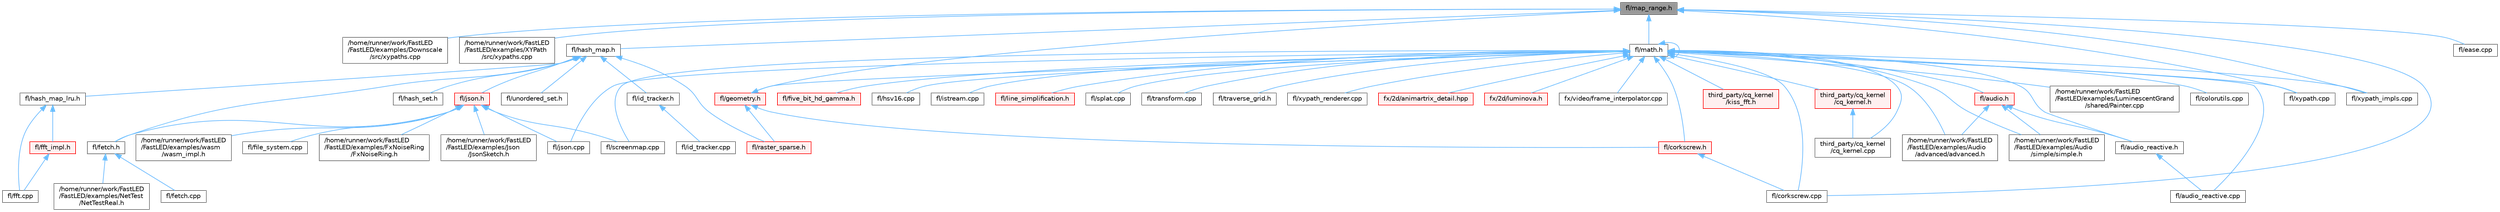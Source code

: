 digraph "fl/map_range.h"
{
 // INTERACTIVE_SVG=YES
 // LATEX_PDF_SIZE
  bgcolor="transparent";
  edge [fontname=Helvetica,fontsize=10,labelfontname=Helvetica,labelfontsize=10];
  node [fontname=Helvetica,fontsize=10,shape=box,height=0.2,width=0.4];
  Node1 [id="Node000001",label="fl/map_range.h",height=0.2,width=0.4,color="gray40", fillcolor="grey60", style="filled", fontcolor="black",tooltip=" "];
  Node1 -> Node2 [id="edge1_Node000001_Node000002",dir="back",color="steelblue1",style="solid",tooltip=" "];
  Node2 [id="Node000002",label="/home/runner/work/FastLED\l/FastLED/examples/Downscale\l/src/xypaths.cpp",height=0.2,width=0.4,color="grey40", fillcolor="white", style="filled",URL="$dd/d96/_downscale_2src_2xypaths_8cpp.html",tooltip=" "];
  Node1 -> Node3 [id="edge2_Node000001_Node000003",dir="back",color="steelblue1",style="solid",tooltip=" "];
  Node3 [id="Node000003",label="/home/runner/work/FastLED\l/FastLED/examples/XYPath\l/src/xypaths.cpp",height=0.2,width=0.4,color="grey40", fillcolor="white", style="filled",URL="$d8/d55/_x_y_path_2src_2xypaths_8cpp.html",tooltip=" "];
  Node1 -> Node4 [id="edge3_Node000001_Node000004",dir="back",color="steelblue1",style="solid",tooltip=" "];
  Node4 [id="Node000004",label="fl/corkscrew.cpp",height=0.2,width=0.4,color="grey40", fillcolor="white", style="filled",URL="$d3/d9b/corkscrew_8cpp.html",tooltip=" "];
  Node1 -> Node5 [id="edge4_Node000001_Node000005",dir="back",color="steelblue1",style="solid",tooltip=" "];
  Node5 [id="Node000005",label="fl/ease.cpp",height=0.2,width=0.4,color="grey40", fillcolor="white", style="filled",URL="$d4/d85/ease_8cpp.html",tooltip=" "];
  Node1 -> Node6 [id="edge5_Node000001_Node000006",dir="back",color="steelblue1",style="solid",tooltip=" "];
  Node6 [id="Node000006",label="fl/hash_map.h",height=0.2,width=0.4,color="grey40", fillcolor="white", style="filled",URL="$d6/d13/hash__map_8h.html",tooltip=" "];
  Node6 -> Node7 [id="edge6_Node000006_Node000007",dir="back",color="steelblue1",style="solid",tooltip=" "];
  Node7 [id="Node000007",label="fl/fetch.h",height=0.2,width=0.4,color="grey40", fillcolor="white", style="filled",URL="$d6/d6a/fetch_8h.html",tooltip="Unified HTTP fetch API for FastLED (cross-platform)"];
  Node7 -> Node8 [id="edge7_Node000007_Node000008",dir="back",color="steelblue1",style="solid",tooltip=" "];
  Node8 [id="Node000008",label="/home/runner/work/FastLED\l/FastLED/examples/NetTest\l/NetTestReal.h",height=0.2,width=0.4,color="grey40", fillcolor="white", style="filled",URL="$d5/dec/_net_test_real_8h.html",tooltip=" "];
  Node7 -> Node9 [id="edge8_Node000007_Node000009",dir="back",color="steelblue1",style="solid",tooltip=" "];
  Node9 [id="Node000009",label="fl/fetch.cpp",height=0.2,width=0.4,color="grey40", fillcolor="white", style="filled",URL="$d9/ddd/fetch_8cpp.html",tooltip=" "];
  Node6 -> Node10 [id="edge9_Node000006_Node000010",dir="back",color="steelblue1",style="solid",tooltip=" "];
  Node10 [id="Node000010",label="fl/hash_map_lru.h",height=0.2,width=0.4,color="grey40", fillcolor="white", style="filled",URL="$dd/d0c/hash__map__lru_8h.html",tooltip=" "];
  Node10 -> Node11 [id="edge10_Node000010_Node000011",dir="back",color="steelblue1",style="solid",tooltip=" "];
  Node11 [id="Node000011",label="fl/fft.cpp",height=0.2,width=0.4,color="grey40", fillcolor="white", style="filled",URL="$db/d03/fft_8cpp.html",tooltip=" "];
  Node10 -> Node12 [id="edge11_Node000010_Node000012",dir="back",color="steelblue1",style="solid",tooltip=" "];
  Node12 [id="Node000012",label="fl/fft_impl.h",height=0.2,width=0.4,color="red", fillcolor="#FFF0F0", style="filled",URL="$df/d73/fft__impl_8h.html",tooltip=" "];
  Node12 -> Node11 [id="edge12_Node000012_Node000011",dir="back",color="steelblue1",style="solid",tooltip=" "];
  Node6 -> Node14 [id="edge13_Node000006_Node000014",dir="back",color="steelblue1",style="solid",tooltip=" "];
  Node14 [id="Node000014",label="fl/hash_set.h",height=0.2,width=0.4,color="grey40", fillcolor="white", style="filled",URL="$dc/de3/hash__set_8h.html",tooltip=" "];
  Node6 -> Node15 [id="edge14_Node000006_Node000015",dir="back",color="steelblue1",style="solid",tooltip=" "];
  Node15 [id="Node000015",label="fl/id_tracker.h",height=0.2,width=0.4,color="grey40", fillcolor="white", style="filled",URL="$df/d0a/id__tracker_8h.html",tooltip=" "];
  Node15 -> Node16 [id="edge15_Node000015_Node000016",dir="back",color="steelblue1",style="solid",tooltip=" "];
  Node16 [id="Node000016",label="fl/id_tracker.cpp",height=0.2,width=0.4,color="grey40", fillcolor="white", style="filled",URL="$df/de6/id__tracker_8cpp.html",tooltip=" "];
  Node6 -> Node17 [id="edge16_Node000006_Node000017",dir="back",color="steelblue1",style="solid",tooltip=" "];
  Node17 [id="Node000017",label="fl/json.h",height=0.2,width=0.4,color="red", fillcolor="#FFF0F0", style="filled",URL="$d7/d91/fl_2json_8h.html",tooltip="FastLED's Elegant JSON Library: fl::Json"];
  Node17 -> Node18 [id="edge17_Node000017_Node000018",dir="back",color="steelblue1",style="solid",tooltip=" "];
  Node18 [id="Node000018",label="/home/runner/work/FastLED\l/FastLED/examples/FxNoiseRing\l/FxNoiseRing.h",height=0.2,width=0.4,color="grey40", fillcolor="white", style="filled",URL="$d5/d77/_fx_noise_ring_8h.html",tooltip=" "];
  Node17 -> Node19 [id="edge18_Node000017_Node000019",dir="back",color="steelblue1",style="solid",tooltip=" "];
  Node19 [id="Node000019",label="/home/runner/work/FastLED\l/FastLED/examples/Json\l/JsonSketch.h",height=0.2,width=0.4,color="grey40", fillcolor="white", style="filled",URL="$d0/dd3/_json_sketch_8h.html",tooltip=" "];
  Node17 -> Node20 [id="edge19_Node000017_Node000020",dir="back",color="steelblue1",style="solid",tooltip=" "];
  Node20 [id="Node000020",label="/home/runner/work/FastLED\l/FastLED/examples/wasm\l/wasm_impl.h",height=0.2,width=0.4,color="grey40", fillcolor="white", style="filled",URL="$da/d40/wasm__impl_8h.html",tooltip=" "];
  Node17 -> Node7 [id="edge20_Node000017_Node000007",dir="back",color="steelblue1",style="solid",tooltip=" "];
  Node17 -> Node21 [id="edge21_Node000017_Node000021",dir="back",color="steelblue1",style="solid",tooltip=" "];
  Node21 [id="Node000021",label="fl/file_system.cpp",height=0.2,width=0.4,color="grey40", fillcolor="white", style="filled",URL="$d4/d37/file__system_8cpp.html",tooltip=" "];
  Node17 -> Node22 [id="edge22_Node000017_Node000022",dir="back",color="steelblue1",style="solid",tooltip=" "];
  Node22 [id="Node000022",label="fl/json.cpp",height=0.2,width=0.4,color="grey40", fillcolor="white", style="filled",URL="$dd/d55/json_8cpp.html",tooltip=" "];
  Node17 -> Node23 [id="edge23_Node000017_Node000023",dir="back",color="steelblue1",style="solid",tooltip=" "];
  Node23 [id="Node000023",label="fl/screenmap.cpp",height=0.2,width=0.4,color="grey40", fillcolor="white", style="filled",URL="$d9/d6f/screenmap_8cpp.html",tooltip=" "];
  Node6 -> Node197 [id="edge24_Node000006_Node000197",dir="back",color="steelblue1",style="solid",tooltip=" "];
  Node197 [id="Node000197",label="fl/raster_sparse.h",height=0.2,width=0.4,color="red", fillcolor="#FFF0F0", style="filled",URL="$d4/df9/raster__sparse_8h.html",tooltip=" "];
  Node6 -> Node203 [id="edge25_Node000006_Node000203",dir="back",color="steelblue1",style="solid",tooltip=" "];
  Node203 [id="Node000203",label="fl/unordered_set.h",height=0.2,width=0.4,color="grey40", fillcolor="white", style="filled",URL="$df/d26/unordered__set_8h.html",tooltip=" "];
  Node1 -> Node204 [id="edge26_Node000001_Node000204",dir="back",color="steelblue1",style="solid",tooltip=" "];
  Node204 [id="Node000204",label="fl/math.h",height=0.2,width=0.4,color="grey40", fillcolor="white", style="filled",URL="$df/db1/math_8h.html",tooltip=" "];
  Node204 -> Node49 [id="edge27_Node000204_Node000049",dir="back",color="steelblue1",style="solid",tooltip=" "];
  Node49 [id="Node000049",label="/home/runner/work/FastLED\l/FastLED/examples/Audio\l/advanced/advanced.h",height=0.2,width=0.4,color="grey40", fillcolor="white", style="filled",URL="$da/dc7/advanced_8h.html",tooltip=" "];
  Node204 -> Node50 [id="edge28_Node000204_Node000050",dir="back",color="steelblue1",style="solid",tooltip=" "];
  Node50 [id="Node000050",label="/home/runner/work/FastLED\l/FastLED/examples/Audio\l/simple/simple.h",height=0.2,width=0.4,color="grey40", fillcolor="white", style="filled",URL="$db/d49/_audio_2simple_2simple_8h.html",tooltip=" "];
  Node204 -> Node205 [id="edge29_Node000204_Node000205",dir="back",color="steelblue1",style="solid",tooltip=" "];
  Node205 [id="Node000205",label="/home/runner/work/FastLED\l/FastLED/examples/LuminescentGrand\l/shared/Painter.cpp",height=0.2,width=0.4,color="grey40", fillcolor="white", style="filled",URL="$db/d33/_painter_8cpp.html",tooltip=" "];
  Node204 -> Node206 [id="edge30_Node000204_Node000206",dir="back",color="steelblue1",style="solid",tooltip=" "];
  Node206 [id="Node000206",label="fl/audio.h",height=0.2,width=0.4,color="red", fillcolor="#FFF0F0", style="filled",URL="$da/d09/audio_8h.html",tooltip=" "];
  Node206 -> Node49 [id="edge31_Node000206_Node000049",dir="back",color="steelblue1",style="solid",tooltip=" "];
  Node206 -> Node50 [id="edge32_Node000206_Node000050",dir="back",color="steelblue1",style="solid",tooltip=" "];
  Node206 -> Node208 [id="edge33_Node000206_Node000208",dir="back",color="steelblue1",style="solid",tooltip=" "];
  Node208 [id="Node000208",label="fl/audio_reactive.h",height=0.2,width=0.4,color="grey40", fillcolor="white", style="filled",URL="$d1/d9a/audio__reactive_8h.html",tooltip=" "];
  Node208 -> Node209 [id="edge34_Node000208_Node000209",dir="back",color="steelblue1",style="solid",tooltip=" "];
  Node209 [id="Node000209",label="fl/audio_reactive.cpp",height=0.2,width=0.4,color="grey40", fillcolor="white", style="filled",URL="$d4/d14/audio__reactive_8cpp.html",tooltip=" "];
  Node204 -> Node209 [id="edge35_Node000204_Node000209",dir="back",color="steelblue1",style="solid",tooltip=" "];
  Node204 -> Node208 [id="edge36_Node000204_Node000208",dir="back",color="steelblue1",style="solid",tooltip=" "];
  Node204 -> Node139 [id="edge37_Node000204_Node000139",dir="back",color="steelblue1",style="solid",tooltip=" "];
  Node139 [id="Node000139",label="fl/colorutils.cpp",height=0.2,width=0.4,color="grey40", fillcolor="white", style="filled",URL="$da/d2d/colorutils_8cpp.html",tooltip="Misc utility functions for palettes, blending, and more."];
  Node204 -> Node4 [id="edge38_Node000204_Node000004",dir="back",color="steelblue1",style="solid",tooltip=" "];
  Node204 -> Node211 [id="edge39_Node000204_Node000211",dir="back",color="steelblue1",style="solid",tooltip=" "];
  Node211 [id="Node000211",label="fl/corkscrew.h",height=0.2,width=0.4,color="red", fillcolor="#FFF0F0", style="filled",URL="$d1/dd4/src_2fl_2corkscrew_8h.html",tooltip="Corkscrew LED strip projection and rendering."];
  Node211 -> Node4 [id="edge40_Node000211_Node000004",dir="back",color="steelblue1",style="solid",tooltip=" "];
  Node204 -> Node212 [id="edge41_Node000204_Node000212",dir="back",color="steelblue1",style="solid",tooltip=" "];
  Node212 [id="Node000212",label="fl/five_bit_hd_gamma.h",height=0.2,width=0.4,color="red", fillcolor="#FFF0F0", style="filled",URL="$dc/d44/five__bit__hd__gamma_8h.html",tooltip="Declares functions for five-bit gamma correction."];
  Node204 -> Node213 [id="edge42_Node000204_Node000213",dir="back",color="steelblue1",style="solid",tooltip=" "];
  Node213 [id="Node000213",label="fl/geometry.h",height=0.2,width=0.4,color="red", fillcolor="#FFF0F0", style="filled",URL="$d4/d67/geometry_8h.html",tooltip=" "];
  Node213 -> Node211 [id="edge43_Node000213_Node000211",dir="back",color="steelblue1",style="solid",tooltip=" "];
  Node213 -> Node1 [id="edge44_Node000213_Node000001",dir="back",color="steelblue1",style="solid",tooltip=" "];
  Node213 -> Node197 [id="edge45_Node000213_Node000197",dir="back",color="steelblue1",style="solid",tooltip=" "];
  Node204 -> Node325 [id="edge46_Node000204_Node000325",dir="back",color="steelblue1",style="solid",tooltip=" "];
  Node325 [id="Node000325",label="fl/hsv16.cpp",height=0.2,width=0.4,color="grey40", fillcolor="white", style="filled",URL="$da/d5e/hsv16_8cpp.html",tooltip=" "];
  Node204 -> Node269 [id="edge47_Node000204_Node000269",dir="back",color="steelblue1",style="solid",tooltip=" "];
  Node269 [id="Node000269",label="fl/istream.cpp",height=0.2,width=0.4,color="grey40", fillcolor="white", style="filled",URL="$d7/d52/istream_8cpp.html",tooltip=" "];
  Node204 -> Node22 [id="edge48_Node000204_Node000022",dir="back",color="steelblue1",style="solid",tooltip=" "];
  Node204 -> Node257 [id="edge49_Node000204_Node000257",dir="back",color="steelblue1",style="solid",tooltip=" "];
  Node257 [id="Node000257",label="fl/line_simplification.h",height=0.2,width=0.4,color="red", fillcolor="#FFF0F0", style="filled",URL="$d8/da7/line__simplification_8h.html",tooltip=" "];
  Node204 -> Node204 [id="edge50_Node000204_Node000204",dir="back",color="steelblue1",style="solid",tooltip=" "];
  Node204 -> Node23 [id="edge51_Node000204_Node000023",dir="back",color="steelblue1",style="solid",tooltip=" "];
  Node204 -> Node237 [id="edge52_Node000204_Node000237",dir="back",color="steelblue1",style="solid",tooltip=" "];
  Node237 [id="Node000237",label="fl/splat.cpp",height=0.2,width=0.4,color="grey40", fillcolor="white", style="filled",URL="$da/dbe/splat_8cpp.html",tooltip=" "];
  Node204 -> Node216 [id="edge53_Node000204_Node000216",dir="back",color="steelblue1",style="solid",tooltip=" "];
  Node216 [id="Node000216",label="fl/transform.cpp",height=0.2,width=0.4,color="grey40", fillcolor="white", style="filled",URL="$d8/d8c/transform_8cpp.html",tooltip=" "];
  Node204 -> Node259 [id="edge54_Node000204_Node000259",dir="back",color="steelblue1",style="solid",tooltip=" "];
  Node259 [id="Node000259",label="fl/traverse_grid.h",height=0.2,width=0.4,color="grey40", fillcolor="white", style="filled",URL="$d9/d42/traverse__grid_8h.html",tooltip=" "];
  Node204 -> Node200 [id="edge55_Node000204_Node000200",dir="back",color="steelblue1",style="solid",tooltip=" "];
  Node200 [id="Node000200",label="fl/xypath.cpp",height=0.2,width=0.4,color="grey40", fillcolor="white", style="filled",URL="$d4/d78/xypath_8cpp.html",tooltip=" "];
  Node204 -> Node201 [id="edge56_Node000204_Node000201",dir="back",color="steelblue1",style="solid",tooltip=" "];
  Node201 [id="Node000201",label="fl/xypath_impls.cpp",height=0.2,width=0.4,color="grey40", fillcolor="white", style="filled",URL="$d4/db1/xypath__impls_8cpp.html",tooltip=" "];
  Node204 -> Node221 [id="edge57_Node000204_Node000221",dir="back",color="steelblue1",style="solid",tooltip=" "];
  Node221 [id="Node000221",label="fl/xypath_renderer.cpp",height=0.2,width=0.4,color="grey40", fillcolor="white", style="filled",URL="$d2/d31/xypath__renderer_8cpp.html",tooltip=" "];
  Node204 -> Node306 [id="edge58_Node000204_Node000306",dir="back",color="steelblue1",style="solid",tooltip=" "];
  Node306 [id="Node000306",label="fx/2d/animartrix_detail.hpp",height=0.2,width=0.4,color="red", fillcolor="#FFF0F0", style="filled",URL="$d3/d3b/animartrix__detail_8hpp.html",tooltip=" "];
  Node204 -> Node148 [id="edge59_Node000204_Node000148",dir="back",color="steelblue1",style="solid",tooltip=" "];
  Node148 [id="Node000148",label="fx/2d/luminova.h",height=0.2,width=0.4,color="red", fillcolor="#FFF0F0", style="filled",URL="$d4/dd9/src_2fx_22d_2luminova_8h.html",tooltip=" "];
  Node204 -> Node190 [id="edge60_Node000204_Node000190",dir="back",color="steelblue1",style="solid",tooltip=" "];
  Node190 [id="Node000190",label="fx/video/frame_interpolator.cpp",height=0.2,width=0.4,color="grey40", fillcolor="white", style="filled",URL="$d5/da4/frame__interpolator_8cpp.html",tooltip=" "];
  Node204 -> Node358 [id="edge61_Node000204_Node000358",dir="back",color="steelblue1",style="solid",tooltip=" "];
  Node358 [id="Node000358",label="third_party/cq_kernel\l/cq_kernel.cpp",height=0.2,width=0.4,color="grey40", fillcolor="white", style="filled",URL="$d2/d90/cq__kernel_8cpp.html",tooltip=" "];
  Node204 -> Node361 [id="edge62_Node000204_Node000361",dir="back",color="steelblue1",style="solid",tooltip=" "];
  Node361 [id="Node000361",label="third_party/cq_kernel\l/cq_kernel.h",height=0.2,width=0.4,color="red", fillcolor="#FFF0F0", style="filled",URL="$d1/dda/cq__kernel_8h.html",tooltip=" "];
  Node361 -> Node358 [id="edge63_Node000361_Node000358",dir="back",color="steelblue1",style="solid",tooltip=" "];
  Node204 -> Node359 [id="edge64_Node000204_Node000359",dir="back",color="steelblue1",style="solid",tooltip=" "];
  Node359 [id="Node000359",label="third_party/cq_kernel\l/kiss_fft.h",height=0.2,width=0.4,color="red", fillcolor="#FFF0F0", style="filled",URL="$d0/dc9/kiss__fft_8h.html",tooltip=" "];
  Node1 -> Node200 [id="edge65_Node000001_Node000200",dir="back",color="steelblue1",style="solid",tooltip=" "];
  Node1 -> Node201 [id="edge66_Node000001_Node000201",dir="back",color="steelblue1",style="solid",tooltip=" "];
}
